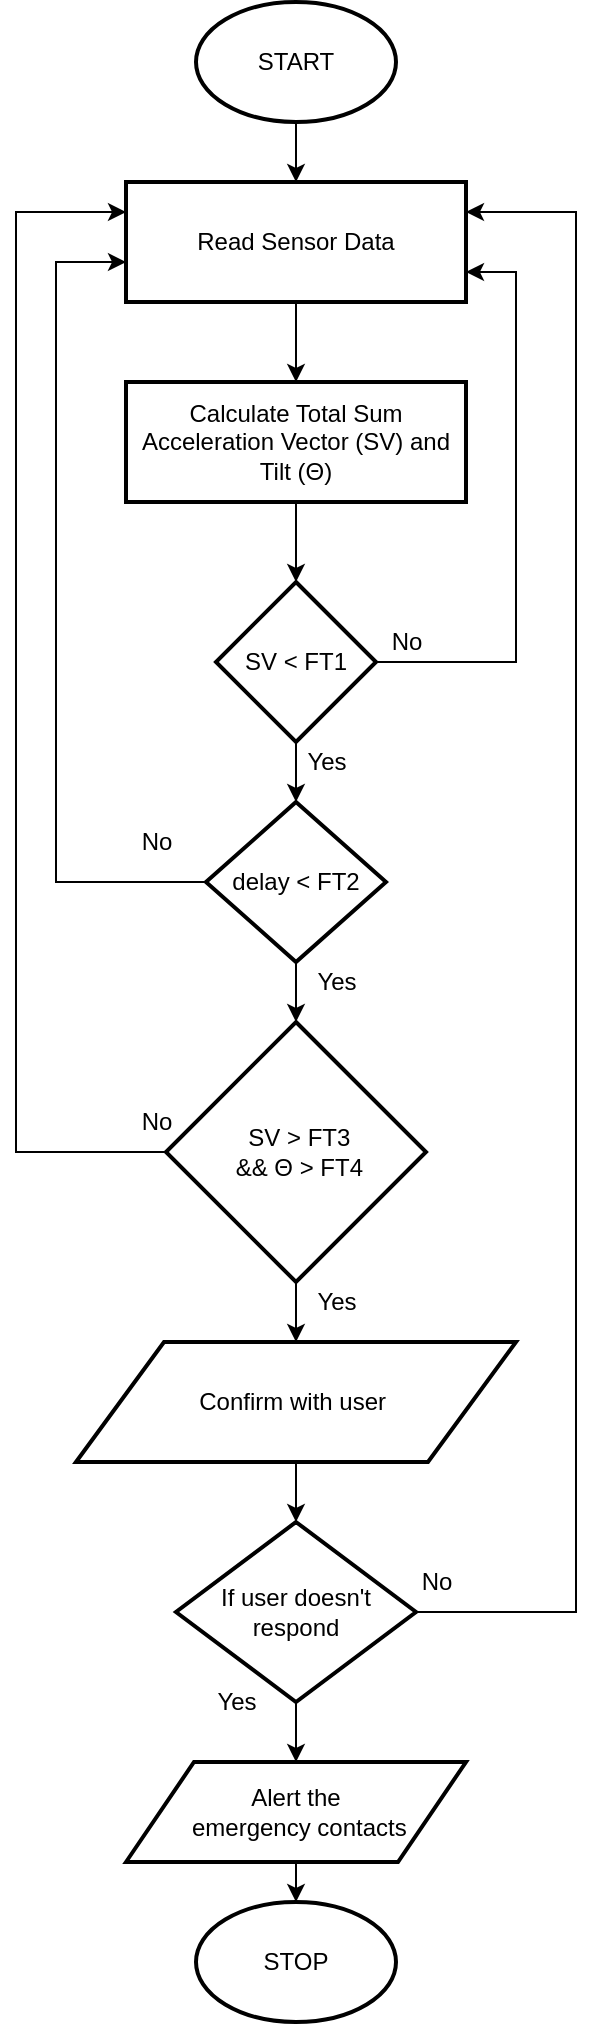 <mxfile version="13.1.14" type="device"><diagram id="BxlAPhjX9TrmbqvnjUsG" name="Page-1"><mxGraphModel dx="946" dy="565" grid="1" gridSize="10" guides="1" tooltips="1" connect="1" arrows="1" fold="1" page="1" pageScale="1" pageWidth="850" pageHeight="1100" math="0" shadow="0"><root><mxCell id="0"/><mxCell id="1" parent="0"/><mxCell id="8aDX_VNU1GN_QRhN5Iew-9" value="" style="edgeStyle=orthogonalEdgeStyle;rounded=0;orthogonalLoop=1;jettySize=auto;html=1;" parent="1" source="8aDX_VNU1GN_QRhN5Iew-2" target="8aDX_VNU1GN_QRhN5Iew-4" edge="1"><mxGeometry relative="1" as="geometry"/></mxCell><mxCell id="8aDX_VNU1GN_QRhN5Iew-2" value="START" style="strokeWidth=2;html=1;shape=mxgraph.flowchart.start_1;whiteSpace=wrap;" parent="1" vertex="1"><mxGeometry x="350" y="50" width="100" height="60" as="geometry"/></mxCell><mxCell id="8aDX_VNU1GN_QRhN5Iew-10" value="" style="edgeStyle=orthogonalEdgeStyle;rounded=0;orthogonalLoop=1;jettySize=auto;html=1;" parent="1" source="8aDX_VNU1GN_QRhN5Iew-4" target="8aDX_VNU1GN_QRhN5Iew-6" edge="1"><mxGeometry relative="1" as="geometry"/></mxCell><mxCell id="8aDX_VNU1GN_QRhN5Iew-4" value="Read Sensor Data" style="rounded=0;whiteSpace=wrap;html=1;strokeWidth=2;" parent="1" vertex="1"><mxGeometry x="315" y="140" width="170" height="60" as="geometry"/></mxCell><mxCell id="8aDX_VNU1GN_QRhN5Iew-15" value="" style="edgeStyle=orthogonalEdgeStyle;rounded=0;orthogonalLoop=1;jettySize=auto;html=1;" parent="1" source="8aDX_VNU1GN_QRhN5Iew-6" target="8aDX_VNU1GN_QRhN5Iew-11" edge="1"><mxGeometry relative="1" as="geometry"/></mxCell><mxCell id="8aDX_VNU1GN_QRhN5Iew-6" value="Calculate Total Sum Acceleration Vector (SV) and Tilt (Θ)" style="rounded=0;whiteSpace=wrap;html=1;strokeWidth=2;" parent="1" vertex="1"><mxGeometry x="315" y="240" width="170" height="60" as="geometry"/></mxCell><mxCell id="8aDX_VNU1GN_QRhN5Iew-18" value="" style="edgeStyle=orthogonalEdgeStyle;rounded=0;orthogonalLoop=1;jettySize=auto;html=1;" parent="1" source="8aDX_VNU1GN_QRhN5Iew-11" target="8aDX_VNU1GN_QRhN5Iew-12" edge="1"><mxGeometry relative="1" as="geometry"/></mxCell><mxCell id="8aDX_VNU1GN_QRhN5Iew-23" value="" style="edgeStyle=orthogonalEdgeStyle;rounded=0;orthogonalLoop=1;jettySize=auto;html=1;entryX=1;entryY=0.75;entryDx=0;entryDy=0;" parent="1" source="8aDX_VNU1GN_QRhN5Iew-11" target="8aDX_VNU1GN_QRhN5Iew-4" edge="1"><mxGeometry relative="1" as="geometry"><mxPoint x="520" y="380" as="targetPoint"/><Array as="points"><mxPoint x="510" y="380"/><mxPoint x="510" y="185"/></Array></mxGeometry></mxCell><mxCell id="8aDX_VNU1GN_QRhN5Iew-11" value="SV &amp;lt; FT1" style="rhombus;whiteSpace=wrap;html=1;strokeWidth=2;" parent="1" vertex="1"><mxGeometry x="360" y="340" width="80" height="80" as="geometry"/></mxCell><mxCell id="8aDX_VNU1GN_QRhN5Iew-20" value="" style="edgeStyle=orthogonalEdgeStyle;rounded=0;orthogonalLoop=1;jettySize=auto;html=1;exitX=0;exitY=0.5;exitDx=0;exitDy=0;" parent="1" source="8aDX_VNU1GN_QRhN5Iew-12" edge="1"><mxGeometry relative="1" as="geometry"><mxPoint x="315" y="180" as="targetPoint"/><Array as="points"><mxPoint x="280" y="490"/><mxPoint x="280" y="180"/></Array></mxGeometry></mxCell><mxCell id="8aDX_VNU1GN_QRhN5Iew-26" value="" style="edgeStyle=orthogonalEdgeStyle;rounded=0;orthogonalLoop=1;jettySize=auto;html=1;" parent="1" source="8aDX_VNU1GN_QRhN5Iew-12" target="8aDX_VNU1GN_QRhN5Iew-13" edge="1"><mxGeometry relative="1" as="geometry"/></mxCell><mxCell id="8aDX_VNU1GN_QRhN5Iew-12" value="delay &amp;lt; FT2" style="rhombus;whiteSpace=wrap;html=1;strokeWidth=2;" parent="1" vertex="1"><mxGeometry x="355" y="450" width="90" height="80" as="geometry"/></mxCell><mxCell id="8aDX_VNU1GN_QRhN5Iew-49" value="" style="edgeStyle=orthogonalEdgeStyle;rounded=0;orthogonalLoop=1;jettySize=auto;html=1;entryX=0;entryY=0.25;entryDx=0;entryDy=0;exitX=0;exitY=0.5;exitDx=0;exitDy=0;" parent="1" source="8aDX_VNU1GN_QRhN5Iew-13" target="8aDX_VNU1GN_QRhN5Iew-4" edge="1"><mxGeometry relative="1" as="geometry"><mxPoint x="220" y="146" as="targetPoint"/><Array as="points"><mxPoint x="260" y="625"/><mxPoint x="260" y="155"/></Array></mxGeometry></mxCell><mxCell id="8aDX_VNU1GN_QRhN5Iew-13" value="&amp;nbsp;SV &amp;gt; FT3&lt;br&gt;&amp;nbsp;&amp;amp;&amp;amp; Θ &amp;gt; FT4" style="rhombus;whiteSpace=wrap;html=1;strokeWidth=2;" parent="1" vertex="1"><mxGeometry x="335" y="560" width="130" height="130" as="geometry"/></mxCell><mxCell id="8aDX_VNU1GN_QRhN5Iew-34" value="" style="edgeStyle=orthogonalEdgeStyle;rounded=0;orthogonalLoop=1;jettySize=auto;html=1;exitX=0.5;exitY=1;exitDx=0;exitDy=0;" parent="1" source="8aDX_VNU1GN_QRhN5Iew-13" target="8aDX_VNU1GN_QRhN5Iew-32" edge="1"><mxGeometry relative="1" as="geometry"><mxPoint x="400" y="750" as="sourcePoint"/></mxGeometry></mxCell><mxCell id="8aDX_VNU1GN_QRhN5Iew-21" value="No" style="text;html=1;align=center;verticalAlign=middle;resizable=0;points=[];autosize=1;" parent="1" vertex="1"><mxGeometry x="315" y="460" width="30" height="20" as="geometry"/></mxCell><mxCell id="8aDX_VNU1GN_QRhN5Iew-24" value="No" style="text;html=1;align=center;verticalAlign=middle;resizable=0;points=[];autosize=1;" parent="1" vertex="1"><mxGeometry x="440" y="360" width="30" height="20" as="geometry"/></mxCell><mxCell id="8aDX_VNU1GN_QRhN5Iew-25" value="Yes" style="text;html=1;align=center;verticalAlign=middle;resizable=0;points=[];autosize=1;" parent="1" vertex="1"><mxGeometry x="395" y="420" width="40" height="20" as="geometry"/></mxCell><mxCell id="8aDX_VNU1GN_QRhN5Iew-27" value="Yes" style="text;html=1;align=center;verticalAlign=middle;resizable=0;points=[];autosize=1;" parent="1" vertex="1"><mxGeometry x="400" y="530" width="40" height="20" as="geometry"/></mxCell><mxCell id="8aDX_VNU1GN_QRhN5Iew-35" value="" style="edgeStyle=orthogonalEdgeStyle;rounded=0;orthogonalLoop=1;jettySize=auto;html=1;" parent="1" source="8aDX_VNU1GN_QRhN5Iew-32" target="8aDX_VNU1GN_QRhN5Iew-33" edge="1"><mxGeometry relative="1" as="geometry"/></mxCell><mxCell id="8aDX_VNU1GN_QRhN5Iew-32" value="Confirm with user&amp;nbsp;" style="shape=parallelogram;perimeter=parallelogramPerimeter;whiteSpace=wrap;html=1;strokeWidth=2;" parent="1" vertex="1"><mxGeometry x="290" y="720" width="220" height="60" as="geometry"/></mxCell><mxCell id="8aDX_VNU1GN_QRhN5Iew-37" value="" style="edgeStyle=orthogonalEdgeStyle;rounded=0;orthogonalLoop=1;jettySize=auto;html=1;entryX=1;entryY=0.25;entryDx=0;entryDy=0;exitX=1;exitY=0.5;exitDx=0;exitDy=0;" parent="1" source="8aDX_VNU1GN_QRhN5Iew-33" target="8aDX_VNU1GN_QRhN5Iew-4" edge="1"><mxGeometry relative="1" as="geometry"><mxPoint x="710" y="100" as="targetPoint"/><Array as="points"><mxPoint x="540" y="855"/><mxPoint x="540" y="155"/></Array></mxGeometry></mxCell><mxCell id="8aDX_VNU1GN_QRhN5Iew-43" value="" style="edgeStyle=orthogonalEdgeStyle;rounded=0;orthogonalLoop=1;jettySize=auto;html=1;" parent="1" source="8aDX_VNU1GN_QRhN5Iew-33" target="8aDX_VNU1GN_QRhN5Iew-39" edge="1"><mxGeometry relative="1" as="geometry"/></mxCell><mxCell id="8aDX_VNU1GN_QRhN5Iew-33" value="If user doesn't respond" style="rhombus;whiteSpace=wrap;html=1;strokeWidth=2;" parent="1" vertex="1"><mxGeometry x="340" y="810" width="120" height="90" as="geometry"/></mxCell><mxCell id="8aDX_VNU1GN_QRhN5Iew-44" value="" style="edgeStyle=orthogonalEdgeStyle;rounded=0;orthogonalLoop=1;jettySize=auto;html=1;" parent="1" source="8aDX_VNU1GN_QRhN5Iew-39" target="8aDX_VNU1GN_QRhN5Iew-40" edge="1"><mxGeometry relative="1" as="geometry"/></mxCell><mxCell id="8aDX_VNU1GN_QRhN5Iew-39" value="Alert the&lt;br&gt;&amp;nbsp;emergency contacts" style="shape=parallelogram;perimeter=parallelogramPerimeter;whiteSpace=wrap;html=1;strokeWidth=2;" parent="1" vertex="1"><mxGeometry x="315" y="930" width="170" height="50" as="geometry"/></mxCell><mxCell id="8aDX_VNU1GN_QRhN5Iew-40" value="STOP" style="strokeWidth=2;html=1;shape=mxgraph.flowchart.start_1;whiteSpace=wrap;" parent="1" vertex="1"><mxGeometry x="350" y="1000" width="100" height="60" as="geometry"/></mxCell><mxCell id="8aDX_VNU1GN_QRhN5Iew-42" value="Yes" style="text;html=1;align=center;verticalAlign=middle;resizable=0;points=[];autosize=1;" parent="1" vertex="1"><mxGeometry x="400" y="690" width="40" height="20" as="geometry"/></mxCell><mxCell id="8aDX_VNU1GN_QRhN5Iew-45" value="Yes" style="text;html=1;align=center;verticalAlign=middle;resizable=0;points=[];autosize=1;" parent="1" vertex="1"><mxGeometry x="350" y="890" width="40" height="20" as="geometry"/></mxCell><mxCell id="8aDX_VNU1GN_QRhN5Iew-46" value="No" style="text;html=1;align=center;verticalAlign=middle;resizable=0;points=[];autosize=1;" parent="1" vertex="1"><mxGeometry x="455" y="830" width="30" height="20" as="geometry"/></mxCell><mxCell id="8aDX_VNU1GN_QRhN5Iew-50" value="No" style="text;html=1;align=center;verticalAlign=middle;resizable=0;points=[];autosize=1;" parent="1" vertex="1"><mxGeometry x="315" y="600" width="30" height="20" as="geometry"/></mxCell></root></mxGraphModel></diagram></mxfile>